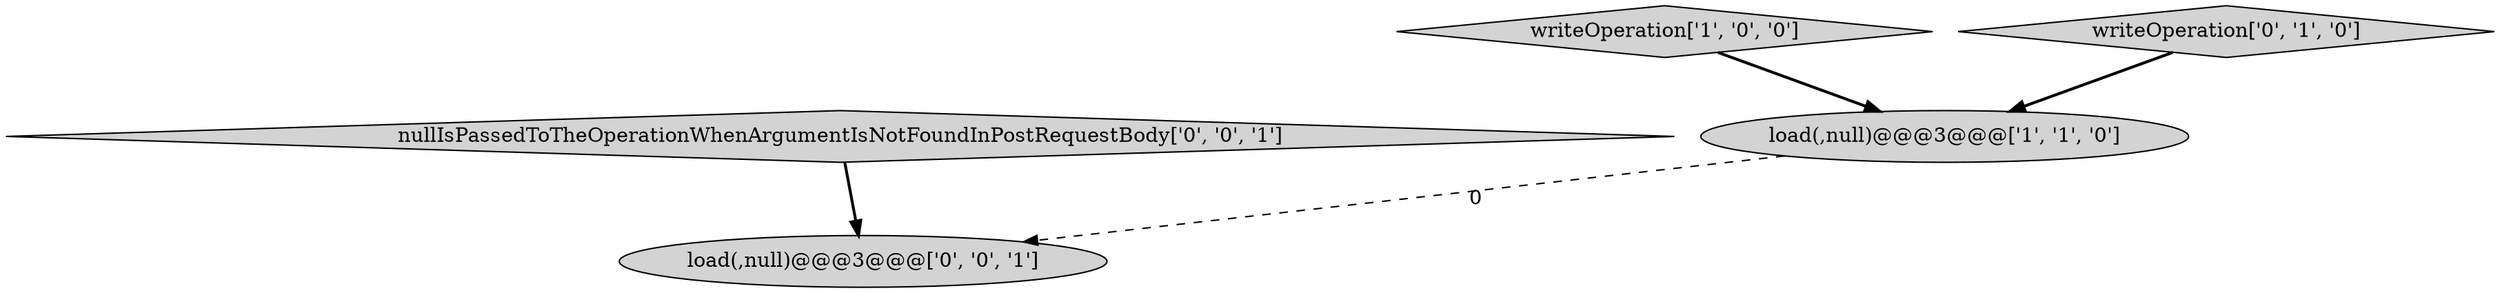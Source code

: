 digraph {
3 [style = filled, label = "load(,null)@@@3@@@['0', '0', '1']", fillcolor = lightgray, shape = ellipse image = "AAA0AAABBB3BBB"];
1 [style = filled, label = "writeOperation['1', '0', '0']", fillcolor = lightgray, shape = diamond image = "AAA0AAABBB1BBB"];
2 [style = filled, label = "writeOperation['0', '1', '0']", fillcolor = lightgray, shape = diamond image = "AAA0AAABBB2BBB"];
4 [style = filled, label = "nullIsPassedToTheOperationWhenArgumentIsNotFoundInPostRequestBody['0', '0', '1']", fillcolor = lightgray, shape = diamond image = "AAA0AAABBB3BBB"];
0 [style = filled, label = "load(,null)@@@3@@@['1', '1', '0']", fillcolor = lightgray, shape = ellipse image = "AAA0AAABBB1BBB"];
2->0 [style = bold, label=""];
0->3 [style = dashed, label="0"];
1->0 [style = bold, label=""];
4->3 [style = bold, label=""];
}
